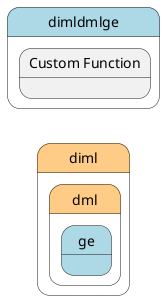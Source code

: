 @startuml
left to right direction


state "diml" as diml #ffcc88 {
state "dml" as dimldml #ffcc88 {
state "ge" as dimldmlge #lightblue {
}
}
}


state "dimldmlge" as pstatename #lightblue {
    state "Custom Function" as gefunction {
    }
}





@enduml
